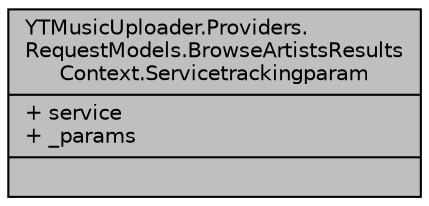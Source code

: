 digraph "YTMusicUploader.Providers.RequestModels.BrowseArtistsResultsContext.Servicetrackingparam"
{
 // LATEX_PDF_SIZE
  edge [fontname="Helvetica",fontsize="10",labelfontname="Helvetica",labelfontsize="10"];
  node [fontname="Helvetica",fontsize="10",shape=record];
  Node1 [label="{YTMusicUploader.Providers.\lRequestModels.BrowseArtistsResults\lContext.Servicetrackingparam\n|+ service\l+ _params\l|}",height=0.2,width=0.4,color="black", fillcolor="grey75", style="filled", fontcolor="black",tooltip=" "];
}
